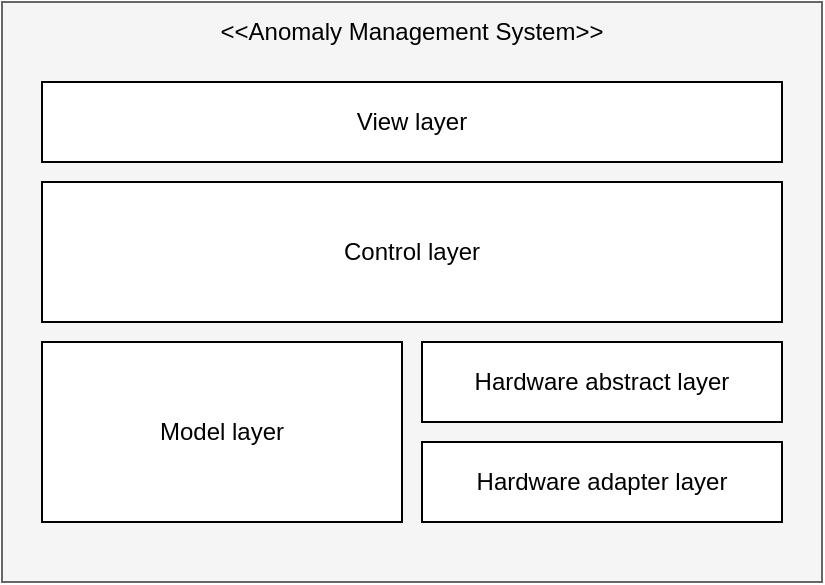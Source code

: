 <mxfile version="21.1.7" type="github">
  <diagram name="페이지-1" id="UiiDNWAqFwjKF0HyPbsK">
    <mxGraphModel dx="908" dy="662" grid="1" gridSize="10" guides="1" tooltips="1" connect="1" arrows="1" fold="1" page="1" pageScale="1" pageWidth="827" pageHeight="1169" math="0" shadow="0">
      <root>
        <mxCell id="0" />
        <mxCell id="1" parent="0" />
        <mxCell id="qTMEEash9hVdEmzpQc22-1" value="" style="rounded=0;whiteSpace=wrap;html=1;fillColor=#f5f5f5;fontColor=#333333;strokeColor=#666666;" vertex="1" parent="1">
          <mxGeometry x="160" y="120" width="410" height="290" as="geometry" />
        </mxCell>
        <mxCell id="qTMEEash9hVdEmzpQc22-2" value="View layer" style="rounded=0;whiteSpace=wrap;html=1;" vertex="1" parent="1">
          <mxGeometry x="180" y="160" width="370" height="40" as="geometry" />
        </mxCell>
        <mxCell id="qTMEEash9hVdEmzpQc22-3" value="Control layer" style="rounded=0;whiteSpace=wrap;html=1;" vertex="1" parent="1">
          <mxGeometry x="180" y="210" width="370" height="70" as="geometry" />
        </mxCell>
        <mxCell id="qTMEEash9hVdEmzpQc22-4" value="Model layer" style="rounded=0;whiteSpace=wrap;html=1;" vertex="1" parent="1">
          <mxGeometry x="180" y="290" width="180" height="90" as="geometry" />
        </mxCell>
        <mxCell id="qTMEEash9hVdEmzpQc22-5" value="Hardware abstract layer" style="rounded=0;whiteSpace=wrap;html=1;" vertex="1" parent="1">
          <mxGeometry x="370" y="290" width="180" height="40" as="geometry" />
        </mxCell>
        <mxCell id="qTMEEash9hVdEmzpQc22-6" value="Hardware adapter layer" style="rounded=0;whiteSpace=wrap;html=1;" vertex="1" parent="1">
          <mxGeometry x="370" y="340" width="180" height="40" as="geometry" />
        </mxCell>
        <mxCell id="qTMEEash9hVdEmzpQc22-8" value="&amp;lt;&amp;lt;Anomaly Management System&amp;gt;&amp;gt;" style="text;html=1;strokeColor=none;fillColor=none;align=center;verticalAlign=middle;whiteSpace=wrap;rounded=0;" vertex="1" parent="1">
          <mxGeometry x="240" y="120" width="250" height="30" as="geometry" />
        </mxCell>
      </root>
    </mxGraphModel>
  </diagram>
</mxfile>
